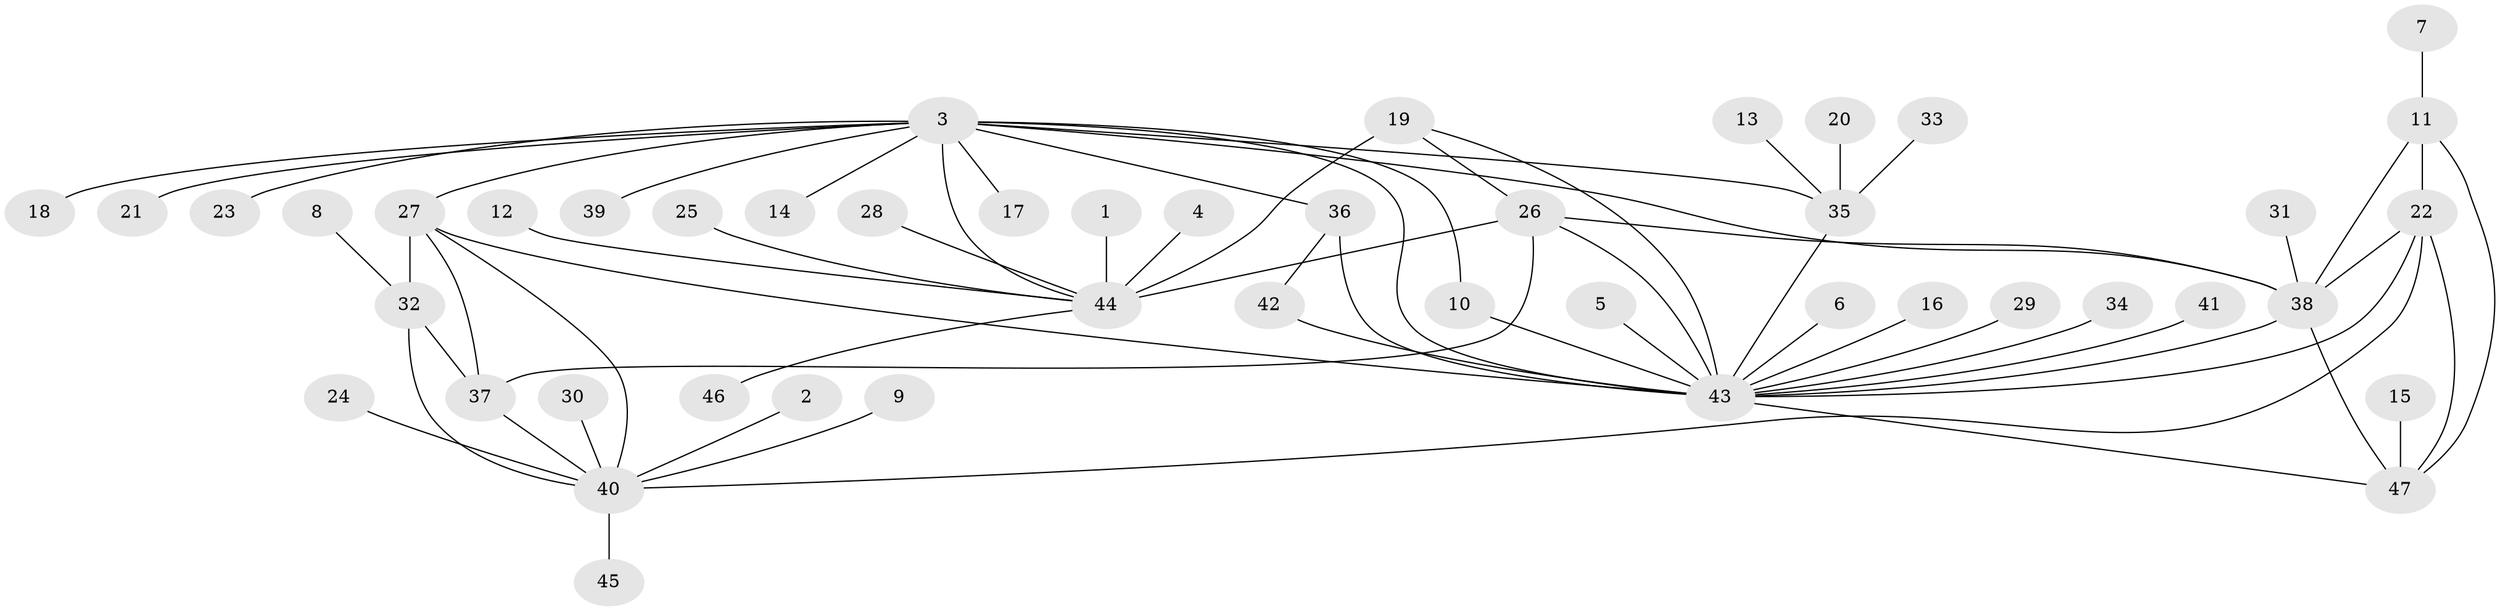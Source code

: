 // original degree distribution, {7: 0.02127659574468085, 8: 0.031914893617021274, 4: 0.05319148936170213, 6: 0.07446808510638298, 9: 0.02127659574468085, 15: 0.010638297872340425, 10: 0.010638297872340425, 1: 0.574468085106383, 2: 0.14893617021276595, 3: 0.0425531914893617, 5: 0.010638297872340425}
// Generated by graph-tools (version 1.1) at 2025/50/03/09/25 03:50:40]
// undirected, 47 vertices, 66 edges
graph export_dot {
graph [start="1"]
  node [color=gray90,style=filled];
  1;
  2;
  3;
  4;
  5;
  6;
  7;
  8;
  9;
  10;
  11;
  12;
  13;
  14;
  15;
  16;
  17;
  18;
  19;
  20;
  21;
  22;
  23;
  24;
  25;
  26;
  27;
  28;
  29;
  30;
  31;
  32;
  33;
  34;
  35;
  36;
  37;
  38;
  39;
  40;
  41;
  42;
  43;
  44;
  45;
  46;
  47;
  1 -- 44 [weight=1.0];
  2 -- 40 [weight=1.0];
  3 -- 10 [weight=1.0];
  3 -- 14 [weight=1.0];
  3 -- 17 [weight=1.0];
  3 -- 18 [weight=1.0];
  3 -- 21 [weight=1.0];
  3 -- 23 [weight=1.0];
  3 -- 27 [weight=1.0];
  3 -- 35 [weight=1.0];
  3 -- 36 [weight=1.0];
  3 -- 38 [weight=1.0];
  3 -- 39 [weight=1.0];
  3 -- 43 [weight=1.0];
  3 -- 44 [weight=1.0];
  4 -- 44 [weight=1.0];
  5 -- 43 [weight=1.0];
  6 -- 43 [weight=1.0];
  7 -- 11 [weight=1.0];
  8 -- 32 [weight=1.0];
  9 -- 40 [weight=1.0];
  10 -- 43 [weight=1.0];
  11 -- 22 [weight=1.0];
  11 -- 38 [weight=1.0];
  11 -- 47 [weight=1.0];
  12 -- 44 [weight=1.0];
  13 -- 35 [weight=1.0];
  15 -- 47 [weight=1.0];
  16 -- 43 [weight=1.0];
  19 -- 26 [weight=1.0];
  19 -- 43 [weight=1.0];
  19 -- 44 [weight=2.0];
  20 -- 35 [weight=1.0];
  22 -- 38 [weight=1.0];
  22 -- 40 [weight=1.0];
  22 -- 43 [weight=1.0];
  22 -- 47 [weight=1.0];
  24 -- 40 [weight=1.0];
  25 -- 44 [weight=1.0];
  26 -- 37 [weight=1.0];
  26 -- 38 [weight=1.0];
  26 -- 43 [weight=1.0];
  26 -- 44 [weight=2.0];
  27 -- 32 [weight=1.0];
  27 -- 37 [weight=1.0];
  27 -- 40 [weight=1.0];
  27 -- 43 [weight=1.0];
  28 -- 44 [weight=1.0];
  29 -- 43 [weight=1.0];
  30 -- 40 [weight=1.0];
  31 -- 38 [weight=1.0];
  32 -- 37 [weight=1.0];
  32 -- 40 [weight=1.0];
  33 -- 35 [weight=1.0];
  34 -- 43 [weight=1.0];
  35 -- 43 [weight=1.0];
  36 -- 42 [weight=1.0];
  36 -- 43 [weight=2.0];
  37 -- 40 [weight=1.0];
  38 -- 43 [weight=1.0];
  38 -- 47 [weight=1.0];
  40 -- 45 [weight=1.0];
  41 -- 43 [weight=1.0];
  42 -- 43 [weight=2.0];
  43 -- 47 [weight=1.0];
  44 -- 46 [weight=1.0];
}
